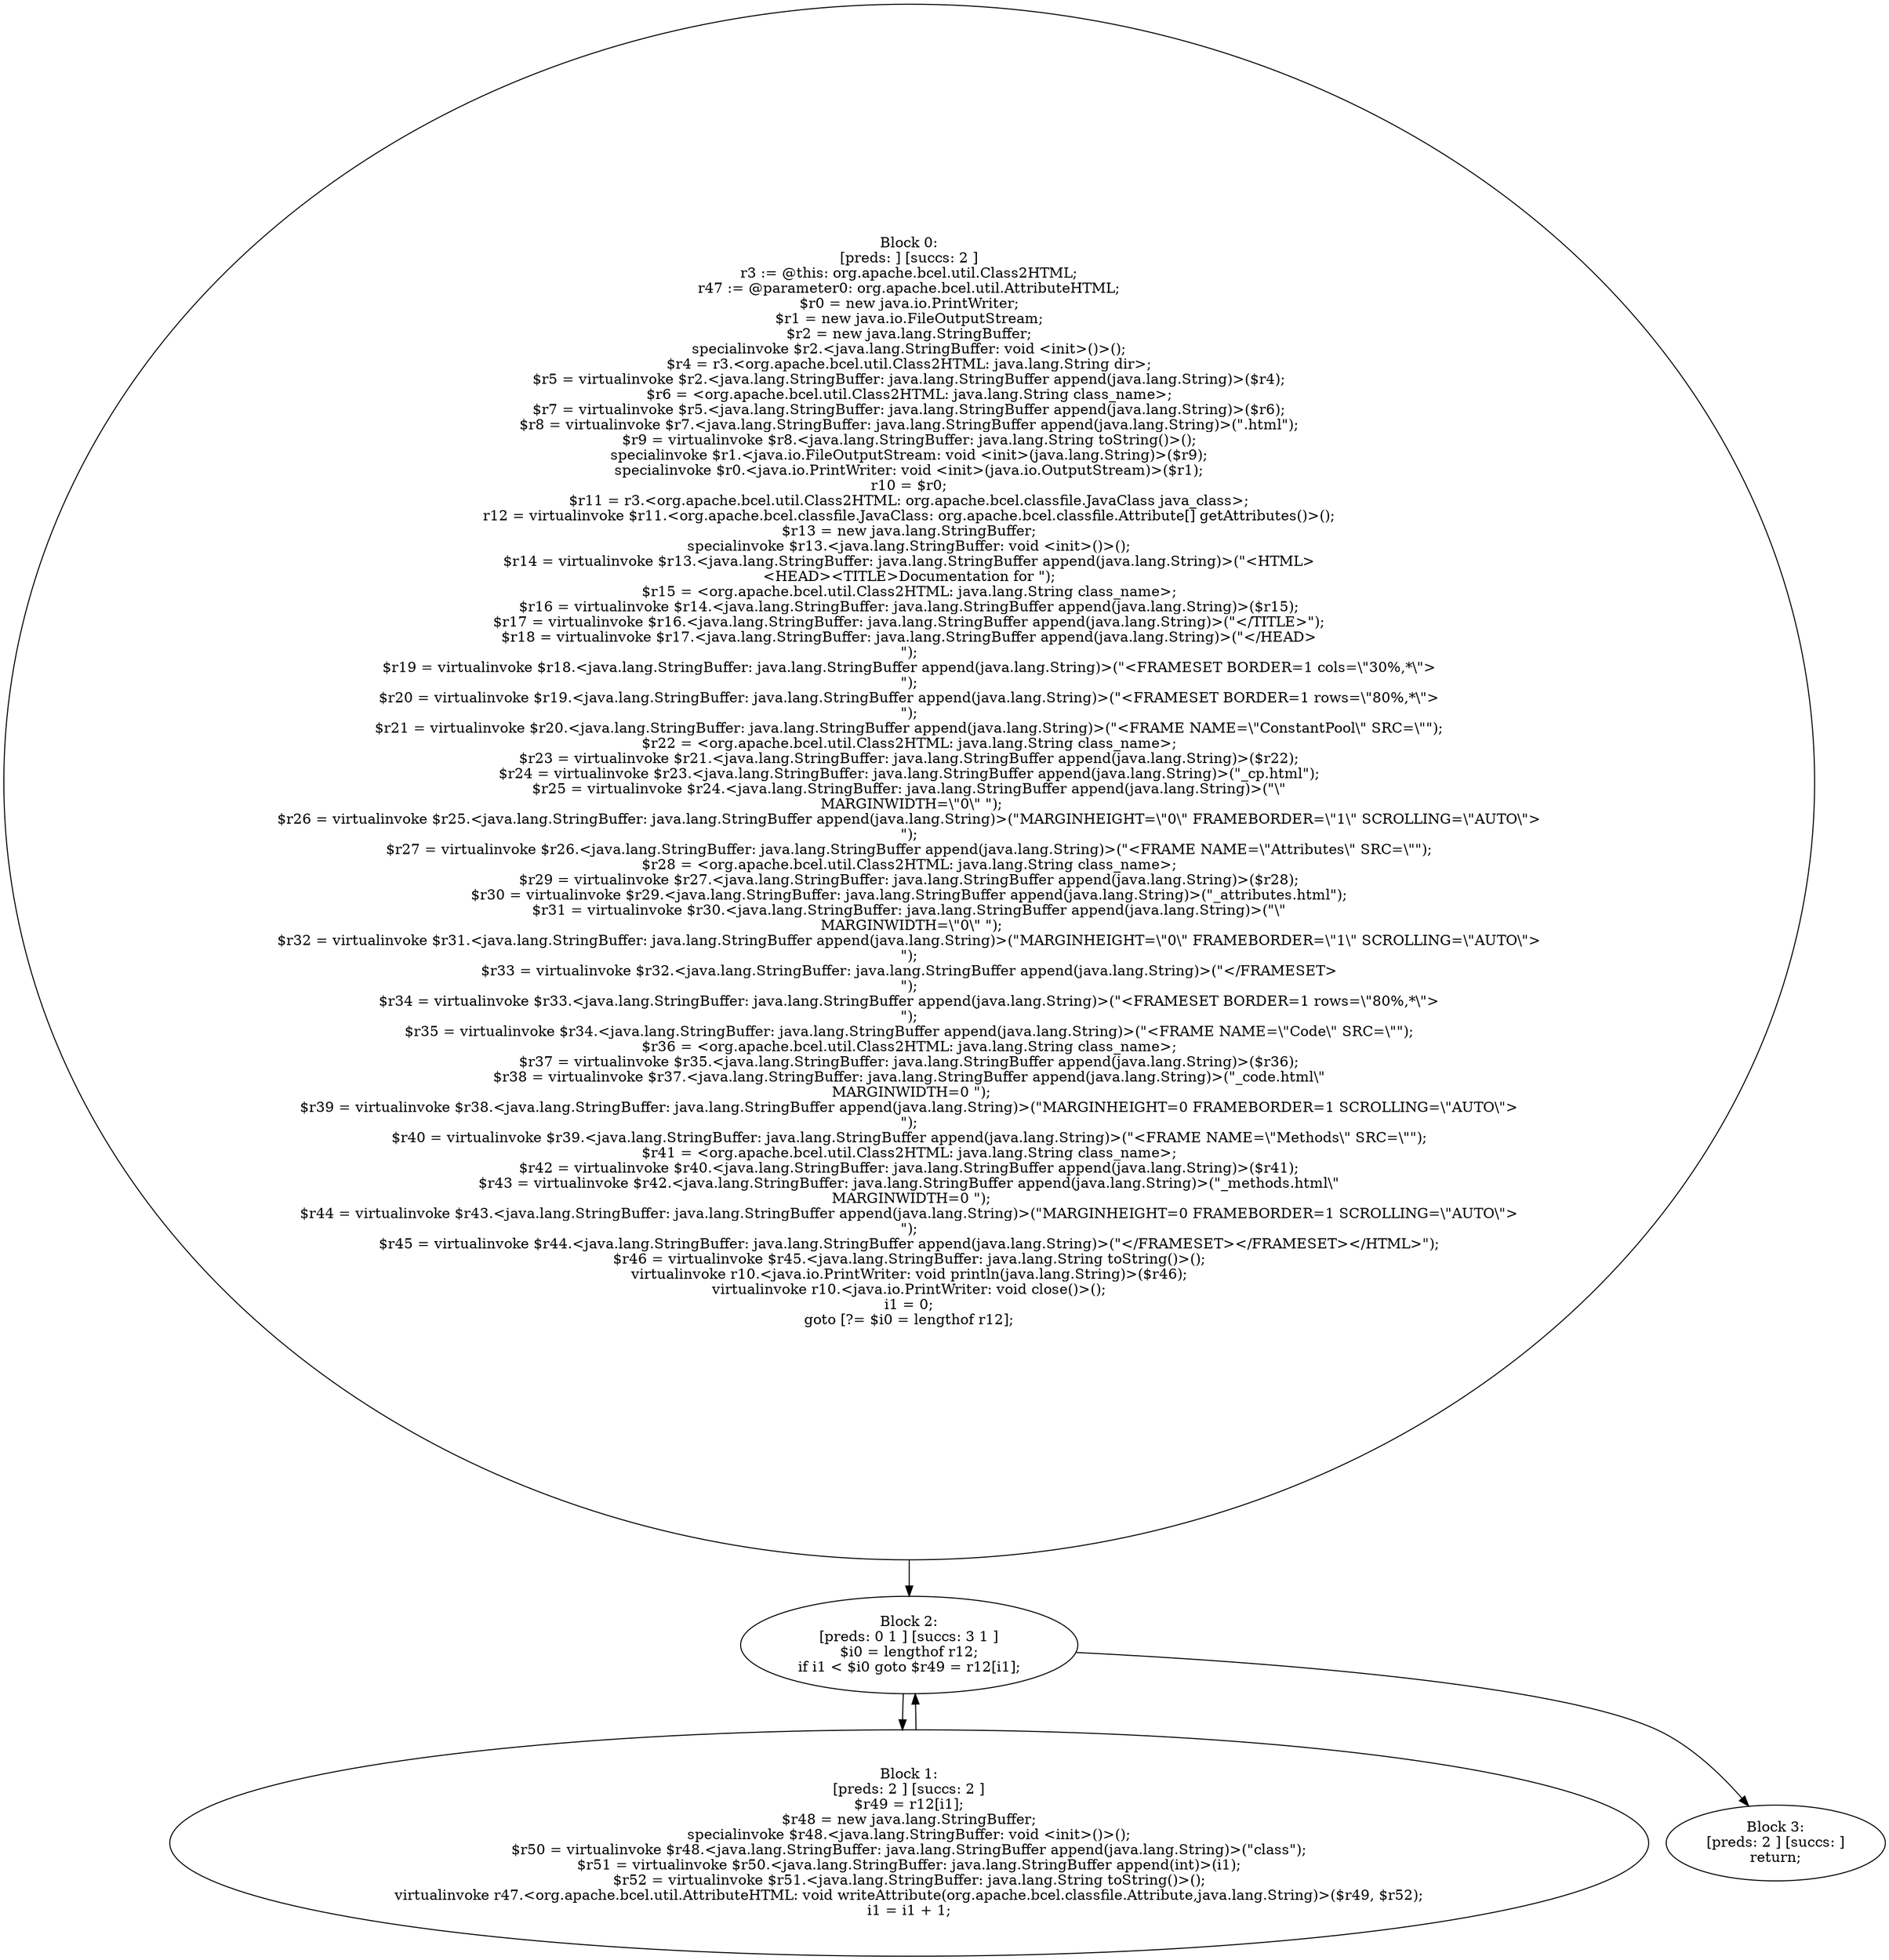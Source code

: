 digraph "unitGraph" {
    "Block 0:
[preds: ] [succs: 2 ]
r3 := @this: org.apache.bcel.util.Class2HTML;
r47 := @parameter0: org.apache.bcel.util.AttributeHTML;
$r0 = new java.io.PrintWriter;
$r1 = new java.io.FileOutputStream;
$r2 = new java.lang.StringBuffer;
specialinvoke $r2.<java.lang.StringBuffer: void <init>()>();
$r4 = r3.<org.apache.bcel.util.Class2HTML: java.lang.String dir>;
$r5 = virtualinvoke $r2.<java.lang.StringBuffer: java.lang.StringBuffer append(java.lang.String)>($r4);
$r6 = <org.apache.bcel.util.Class2HTML: java.lang.String class_name>;
$r7 = virtualinvoke $r5.<java.lang.StringBuffer: java.lang.StringBuffer append(java.lang.String)>($r6);
$r8 = virtualinvoke $r7.<java.lang.StringBuffer: java.lang.StringBuffer append(java.lang.String)>(\".html\");
$r9 = virtualinvoke $r8.<java.lang.StringBuffer: java.lang.String toString()>();
specialinvoke $r1.<java.io.FileOutputStream: void <init>(java.lang.String)>($r9);
specialinvoke $r0.<java.io.PrintWriter: void <init>(java.io.OutputStream)>($r1);
r10 = $r0;
$r11 = r3.<org.apache.bcel.util.Class2HTML: org.apache.bcel.classfile.JavaClass java_class>;
r12 = virtualinvoke $r11.<org.apache.bcel.classfile.JavaClass: org.apache.bcel.classfile.Attribute[] getAttributes()>();
$r13 = new java.lang.StringBuffer;
specialinvoke $r13.<java.lang.StringBuffer: void <init>()>();
$r14 = virtualinvoke $r13.<java.lang.StringBuffer: java.lang.StringBuffer append(java.lang.String)>(\"<HTML>\n<HEAD><TITLE>Documentation for \");
$r15 = <org.apache.bcel.util.Class2HTML: java.lang.String class_name>;
$r16 = virtualinvoke $r14.<java.lang.StringBuffer: java.lang.StringBuffer append(java.lang.String)>($r15);
$r17 = virtualinvoke $r16.<java.lang.StringBuffer: java.lang.StringBuffer append(java.lang.String)>(\"</TITLE>\");
$r18 = virtualinvoke $r17.<java.lang.StringBuffer: java.lang.StringBuffer append(java.lang.String)>(\"</HEAD>\n\");
$r19 = virtualinvoke $r18.<java.lang.StringBuffer: java.lang.StringBuffer append(java.lang.String)>(\"<FRAMESET BORDER=1 cols=\\\"30%,*\\\">\n\");
$r20 = virtualinvoke $r19.<java.lang.StringBuffer: java.lang.StringBuffer append(java.lang.String)>(\"<FRAMESET BORDER=1 rows=\\\"80%,*\\\">\n\");
$r21 = virtualinvoke $r20.<java.lang.StringBuffer: java.lang.StringBuffer append(java.lang.String)>(\"<FRAME NAME=\\\"ConstantPool\\\" SRC=\\\"\");
$r22 = <org.apache.bcel.util.Class2HTML: java.lang.String class_name>;
$r23 = virtualinvoke $r21.<java.lang.StringBuffer: java.lang.StringBuffer append(java.lang.String)>($r22);
$r24 = virtualinvoke $r23.<java.lang.StringBuffer: java.lang.StringBuffer append(java.lang.String)>(\"_cp.html\");
$r25 = virtualinvoke $r24.<java.lang.StringBuffer: java.lang.StringBuffer append(java.lang.String)>(\"\\\"\n MARGINWIDTH=\\\"0\\\" \");
$r26 = virtualinvoke $r25.<java.lang.StringBuffer: java.lang.StringBuffer append(java.lang.String)>(\"MARGINHEIGHT=\\\"0\\\" FRAMEBORDER=\\\"1\\\" SCROLLING=\\\"AUTO\\\">\n\");
$r27 = virtualinvoke $r26.<java.lang.StringBuffer: java.lang.StringBuffer append(java.lang.String)>(\"<FRAME NAME=\\\"Attributes\\\" SRC=\\\"\");
$r28 = <org.apache.bcel.util.Class2HTML: java.lang.String class_name>;
$r29 = virtualinvoke $r27.<java.lang.StringBuffer: java.lang.StringBuffer append(java.lang.String)>($r28);
$r30 = virtualinvoke $r29.<java.lang.StringBuffer: java.lang.StringBuffer append(java.lang.String)>(\"_attributes.html\");
$r31 = virtualinvoke $r30.<java.lang.StringBuffer: java.lang.StringBuffer append(java.lang.String)>(\"\\\"\n MARGINWIDTH=\\\"0\\\" \");
$r32 = virtualinvoke $r31.<java.lang.StringBuffer: java.lang.StringBuffer append(java.lang.String)>(\"MARGINHEIGHT=\\\"0\\\" FRAMEBORDER=\\\"1\\\" SCROLLING=\\\"AUTO\\\">\n\");
$r33 = virtualinvoke $r32.<java.lang.StringBuffer: java.lang.StringBuffer append(java.lang.String)>(\"</FRAMESET>\n\");
$r34 = virtualinvoke $r33.<java.lang.StringBuffer: java.lang.StringBuffer append(java.lang.String)>(\"<FRAMESET BORDER=1 rows=\\\"80%,*\\\">\n\");
$r35 = virtualinvoke $r34.<java.lang.StringBuffer: java.lang.StringBuffer append(java.lang.String)>(\"<FRAME NAME=\\\"Code\\\" SRC=\\\"\");
$r36 = <org.apache.bcel.util.Class2HTML: java.lang.String class_name>;
$r37 = virtualinvoke $r35.<java.lang.StringBuffer: java.lang.StringBuffer append(java.lang.String)>($r36);
$r38 = virtualinvoke $r37.<java.lang.StringBuffer: java.lang.StringBuffer append(java.lang.String)>(\"_code.html\\\"\n MARGINWIDTH=0 \");
$r39 = virtualinvoke $r38.<java.lang.StringBuffer: java.lang.StringBuffer append(java.lang.String)>(\"MARGINHEIGHT=0 FRAMEBORDER=1 SCROLLING=\\\"AUTO\\\">\n\");
$r40 = virtualinvoke $r39.<java.lang.StringBuffer: java.lang.StringBuffer append(java.lang.String)>(\"<FRAME NAME=\\\"Methods\\\" SRC=\\\"\");
$r41 = <org.apache.bcel.util.Class2HTML: java.lang.String class_name>;
$r42 = virtualinvoke $r40.<java.lang.StringBuffer: java.lang.StringBuffer append(java.lang.String)>($r41);
$r43 = virtualinvoke $r42.<java.lang.StringBuffer: java.lang.StringBuffer append(java.lang.String)>(\"_methods.html\\\"\n MARGINWIDTH=0 \");
$r44 = virtualinvoke $r43.<java.lang.StringBuffer: java.lang.StringBuffer append(java.lang.String)>(\"MARGINHEIGHT=0 FRAMEBORDER=1 SCROLLING=\\\"AUTO\\\">\n\");
$r45 = virtualinvoke $r44.<java.lang.StringBuffer: java.lang.StringBuffer append(java.lang.String)>(\"</FRAMESET></FRAMESET></HTML>\");
$r46 = virtualinvoke $r45.<java.lang.StringBuffer: java.lang.String toString()>();
virtualinvoke r10.<java.io.PrintWriter: void println(java.lang.String)>($r46);
virtualinvoke r10.<java.io.PrintWriter: void close()>();
i1 = 0;
goto [?= $i0 = lengthof r12];
"
    "Block 1:
[preds: 2 ] [succs: 2 ]
$r49 = r12[i1];
$r48 = new java.lang.StringBuffer;
specialinvoke $r48.<java.lang.StringBuffer: void <init>()>();
$r50 = virtualinvoke $r48.<java.lang.StringBuffer: java.lang.StringBuffer append(java.lang.String)>(\"class\");
$r51 = virtualinvoke $r50.<java.lang.StringBuffer: java.lang.StringBuffer append(int)>(i1);
$r52 = virtualinvoke $r51.<java.lang.StringBuffer: java.lang.String toString()>();
virtualinvoke r47.<org.apache.bcel.util.AttributeHTML: void writeAttribute(org.apache.bcel.classfile.Attribute,java.lang.String)>($r49, $r52);
i1 = i1 + 1;
"
    "Block 2:
[preds: 0 1 ] [succs: 3 1 ]
$i0 = lengthof r12;
if i1 < $i0 goto $r49 = r12[i1];
"
    "Block 3:
[preds: 2 ] [succs: ]
return;
"
    "Block 0:
[preds: ] [succs: 2 ]
r3 := @this: org.apache.bcel.util.Class2HTML;
r47 := @parameter0: org.apache.bcel.util.AttributeHTML;
$r0 = new java.io.PrintWriter;
$r1 = new java.io.FileOutputStream;
$r2 = new java.lang.StringBuffer;
specialinvoke $r2.<java.lang.StringBuffer: void <init>()>();
$r4 = r3.<org.apache.bcel.util.Class2HTML: java.lang.String dir>;
$r5 = virtualinvoke $r2.<java.lang.StringBuffer: java.lang.StringBuffer append(java.lang.String)>($r4);
$r6 = <org.apache.bcel.util.Class2HTML: java.lang.String class_name>;
$r7 = virtualinvoke $r5.<java.lang.StringBuffer: java.lang.StringBuffer append(java.lang.String)>($r6);
$r8 = virtualinvoke $r7.<java.lang.StringBuffer: java.lang.StringBuffer append(java.lang.String)>(\".html\");
$r9 = virtualinvoke $r8.<java.lang.StringBuffer: java.lang.String toString()>();
specialinvoke $r1.<java.io.FileOutputStream: void <init>(java.lang.String)>($r9);
specialinvoke $r0.<java.io.PrintWriter: void <init>(java.io.OutputStream)>($r1);
r10 = $r0;
$r11 = r3.<org.apache.bcel.util.Class2HTML: org.apache.bcel.classfile.JavaClass java_class>;
r12 = virtualinvoke $r11.<org.apache.bcel.classfile.JavaClass: org.apache.bcel.classfile.Attribute[] getAttributes()>();
$r13 = new java.lang.StringBuffer;
specialinvoke $r13.<java.lang.StringBuffer: void <init>()>();
$r14 = virtualinvoke $r13.<java.lang.StringBuffer: java.lang.StringBuffer append(java.lang.String)>(\"<HTML>\n<HEAD><TITLE>Documentation for \");
$r15 = <org.apache.bcel.util.Class2HTML: java.lang.String class_name>;
$r16 = virtualinvoke $r14.<java.lang.StringBuffer: java.lang.StringBuffer append(java.lang.String)>($r15);
$r17 = virtualinvoke $r16.<java.lang.StringBuffer: java.lang.StringBuffer append(java.lang.String)>(\"</TITLE>\");
$r18 = virtualinvoke $r17.<java.lang.StringBuffer: java.lang.StringBuffer append(java.lang.String)>(\"</HEAD>\n\");
$r19 = virtualinvoke $r18.<java.lang.StringBuffer: java.lang.StringBuffer append(java.lang.String)>(\"<FRAMESET BORDER=1 cols=\\\"30%,*\\\">\n\");
$r20 = virtualinvoke $r19.<java.lang.StringBuffer: java.lang.StringBuffer append(java.lang.String)>(\"<FRAMESET BORDER=1 rows=\\\"80%,*\\\">\n\");
$r21 = virtualinvoke $r20.<java.lang.StringBuffer: java.lang.StringBuffer append(java.lang.String)>(\"<FRAME NAME=\\\"ConstantPool\\\" SRC=\\\"\");
$r22 = <org.apache.bcel.util.Class2HTML: java.lang.String class_name>;
$r23 = virtualinvoke $r21.<java.lang.StringBuffer: java.lang.StringBuffer append(java.lang.String)>($r22);
$r24 = virtualinvoke $r23.<java.lang.StringBuffer: java.lang.StringBuffer append(java.lang.String)>(\"_cp.html\");
$r25 = virtualinvoke $r24.<java.lang.StringBuffer: java.lang.StringBuffer append(java.lang.String)>(\"\\\"\n MARGINWIDTH=\\\"0\\\" \");
$r26 = virtualinvoke $r25.<java.lang.StringBuffer: java.lang.StringBuffer append(java.lang.String)>(\"MARGINHEIGHT=\\\"0\\\" FRAMEBORDER=\\\"1\\\" SCROLLING=\\\"AUTO\\\">\n\");
$r27 = virtualinvoke $r26.<java.lang.StringBuffer: java.lang.StringBuffer append(java.lang.String)>(\"<FRAME NAME=\\\"Attributes\\\" SRC=\\\"\");
$r28 = <org.apache.bcel.util.Class2HTML: java.lang.String class_name>;
$r29 = virtualinvoke $r27.<java.lang.StringBuffer: java.lang.StringBuffer append(java.lang.String)>($r28);
$r30 = virtualinvoke $r29.<java.lang.StringBuffer: java.lang.StringBuffer append(java.lang.String)>(\"_attributes.html\");
$r31 = virtualinvoke $r30.<java.lang.StringBuffer: java.lang.StringBuffer append(java.lang.String)>(\"\\\"\n MARGINWIDTH=\\\"0\\\" \");
$r32 = virtualinvoke $r31.<java.lang.StringBuffer: java.lang.StringBuffer append(java.lang.String)>(\"MARGINHEIGHT=\\\"0\\\" FRAMEBORDER=\\\"1\\\" SCROLLING=\\\"AUTO\\\">\n\");
$r33 = virtualinvoke $r32.<java.lang.StringBuffer: java.lang.StringBuffer append(java.lang.String)>(\"</FRAMESET>\n\");
$r34 = virtualinvoke $r33.<java.lang.StringBuffer: java.lang.StringBuffer append(java.lang.String)>(\"<FRAMESET BORDER=1 rows=\\\"80%,*\\\">\n\");
$r35 = virtualinvoke $r34.<java.lang.StringBuffer: java.lang.StringBuffer append(java.lang.String)>(\"<FRAME NAME=\\\"Code\\\" SRC=\\\"\");
$r36 = <org.apache.bcel.util.Class2HTML: java.lang.String class_name>;
$r37 = virtualinvoke $r35.<java.lang.StringBuffer: java.lang.StringBuffer append(java.lang.String)>($r36);
$r38 = virtualinvoke $r37.<java.lang.StringBuffer: java.lang.StringBuffer append(java.lang.String)>(\"_code.html\\\"\n MARGINWIDTH=0 \");
$r39 = virtualinvoke $r38.<java.lang.StringBuffer: java.lang.StringBuffer append(java.lang.String)>(\"MARGINHEIGHT=0 FRAMEBORDER=1 SCROLLING=\\\"AUTO\\\">\n\");
$r40 = virtualinvoke $r39.<java.lang.StringBuffer: java.lang.StringBuffer append(java.lang.String)>(\"<FRAME NAME=\\\"Methods\\\" SRC=\\\"\");
$r41 = <org.apache.bcel.util.Class2HTML: java.lang.String class_name>;
$r42 = virtualinvoke $r40.<java.lang.StringBuffer: java.lang.StringBuffer append(java.lang.String)>($r41);
$r43 = virtualinvoke $r42.<java.lang.StringBuffer: java.lang.StringBuffer append(java.lang.String)>(\"_methods.html\\\"\n MARGINWIDTH=0 \");
$r44 = virtualinvoke $r43.<java.lang.StringBuffer: java.lang.StringBuffer append(java.lang.String)>(\"MARGINHEIGHT=0 FRAMEBORDER=1 SCROLLING=\\\"AUTO\\\">\n\");
$r45 = virtualinvoke $r44.<java.lang.StringBuffer: java.lang.StringBuffer append(java.lang.String)>(\"</FRAMESET></FRAMESET></HTML>\");
$r46 = virtualinvoke $r45.<java.lang.StringBuffer: java.lang.String toString()>();
virtualinvoke r10.<java.io.PrintWriter: void println(java.lang.String)>($r46);
virtualinvoke r10.<java.io.PrintWriter: void close()>();
i1 = 0;
goto [?= $i0 = lengthof r12];
"->"Block 2:
[preds: 0 1 ] [succs: 3 1 ]
$i0 = lengthof r12;
if i1 < $i0 goto $r49 = r12[i1];
";
    "Block 1:
[preds: 2 ] [succs: 2 ]
$r49 = r12[i1];
$r48 = new java.lang.StringBuffer;
specialinvoke $r48.<java.lang.StringBuffer: void <init>()>();
$r50 = virtualinvoke $r48.<java.lang.StringBuffer: java.lang.StringBuffer append(java.lang.String)>(\"class\");
$r51 = virtualinvoke $r50.<java.lang.StringBuffer: java.lang.StringBuffer append(int)>(i1);
$r52 = virtualinvoke $r51.<java.lang.StringBuffer: java.lang.String toString()>();
virtualinvoke r47.<org.apache.bcel.util.AttributeHTML: void writeAttribute(org.apache.bcel.classfile.Attribute,java.lang.String)>($r49, $r52);
i1 = i1 + 1;
"->"Block 2:
[preds: 0 1 ] [succs: 3 1 ]
$i0 = lengthof r12;
if i1 < $i0 goto $r49 = r12[i1];
";
    "Block 2:
[preds: 0 1 ] [succs: 3 1 ]
$i0 = lengthof r12;
if i1 < $i0 goto $r49 = r12[i1];
"->"Block 3:
[preds: 2 ] [succs: ]
return;
";
    "Block 2:
[preds: 0 1 ] [succs: 3 1 ]
$i0 = lengthof r12;
if i1 < $i0 goto $r49 = r12[i1];
"->"Block 1:
[preds: 2 ] [succs: 2 ]
$r49 = r12[i1];
$r48 = new java.lang.StringBuffer;
specialinvoke $r48.<java.lang.StringBuffer: void <init>()>();
$r50 = virtualinvoke $r48.<java.lang.StringBuffer: java.lang.StringBuffer append(java.lang.String)>(\"class\");
$r51 = virtualinvoke $r50.<java.lang.StringBuffer: java.lang.StringBuffer append(int)>(i1);
$r52 = virtualinvoke $r51.<java.lang.StringBuffer: java.lang.String toString()>();
virtualinvoke r47.<org.apache.bcel.util.AttributeHTML: void writeAttribute(org.apache.bcel.classfile.Attribute,java.lang.String)>($r49, $r52);
i1 = i1 + 1;
";
}
